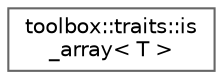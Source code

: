 digraph "Graphical Class Hierarchy"
{
 // LATEX_PDF_SIZE
  bgcolor="transparent";
  edge [fontname=Helvetica,fontsize=10,labelfontname=Helvetica,labelfontsize=10];
  node [fontname=Helvetica,fontsize=10,shape=box,height=0.2,width=0.4];
  rankdir="LR";
  Node0 [id="Node000000",label="toolbox::traits::is\l_array\< T \>",height=0.2,width=0.4,color="grey40", fillcolor="white", style="filled",URL="$structtoolbox_1_1traits_1_1is__array.html",tooltip="检查类型是否为数组/Check if type is an array"];
}
